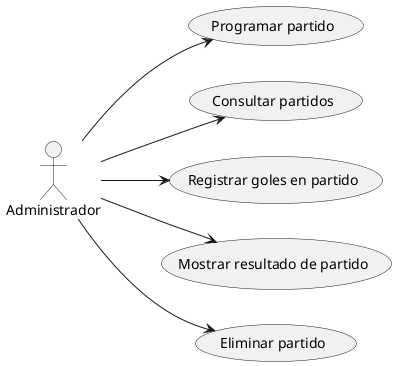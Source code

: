@startuml
left to right direction
:Administrador: as Admin

Admin --> (Programar partido)

Admin --> (Consultar partidos)

Admin --> (Registrar goles en partido)

Admin --> (Mostrar resultado de partido)

Admin --> (Eliminar partido)
@enduml
